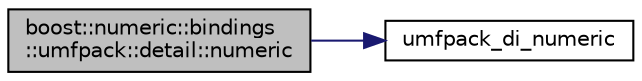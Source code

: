 digraph "boost::numeric::bindings::umfpack::detail::numeric"
{
  edge [fontname="Helvetica",fontsize="10",labelfontname="Helvetica",labelfontsize="10"];
  node [fontname="Helvetica",fontsize="10",shape=record];
  rankdir="LR";
  Node39 [label="boost::numeric::bindings\l::umfpack::detail::numeric",height=0.2,width=0.4,color="black", fillcolor="grey75", style="filled", fontcolor="black"];
  Node39 -> Node40 [color="midnightblue",fontsize="10",style="solid",fontname="Helvetica"];
  Node40 [label="umfpack_di_numeric",height=0.2,width=0.4,color="black", fillcolor="white", style="filled",URL="$d0/dfd/3rd_party_2_suite_sparse_2_u_m_f_p_a_c_k_2_include_2umfpack__numeric_8h.html#a080dd08d7d06514535236c37902103ac"];
}

